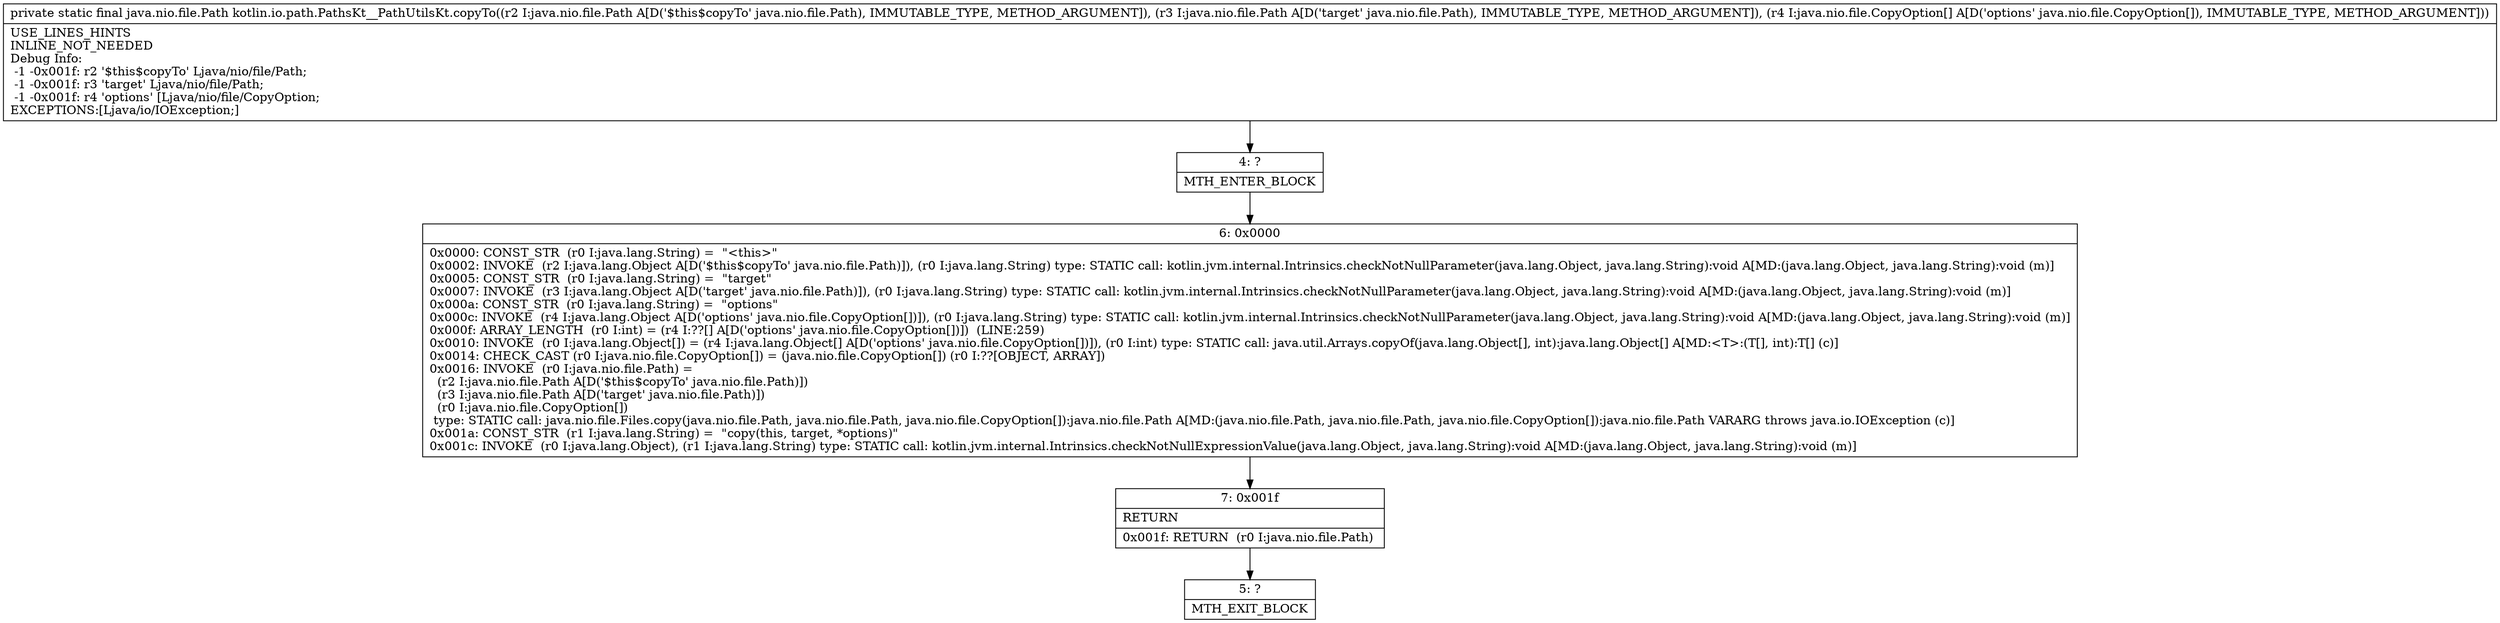 digraph "CFG forkotlin.io.path.PathsKt__PathUtilsKt.copyTo(Ljava\/nio\/file\/Path;Ljava\/nio\/file\/Path;[Ljava\/nio\/file\/CopyOption;)Ljava\/nio\/file\/Path;" {
Node_4 [shape=record,label="{4\:\ ?|MTH_ENTER_BLOCK\l}"];
Node_6 [shape=record,label="{6\:\ 0x0000|0x0000: CONST_STR  (r0 I:java.lang.String) =  \"\<this\>\" \l0x0002: INVOKE  (r2 I:java.lang.Object A[D('$this$copyTo' java.nio.file.Path)]), (r0 I:java.lang.String) type: STATIC call: kotlin.jvm.internal.Intrinsics.checkNotNullParameter(java.lang.Object, java.lang.String):void A[MD:(java.lang.Object, java.lang.String):void (m)]\l0x0005: CONST_STR  (r0 I:java.lang.String) =  \"target\" \l0x0007: INVOKE  (r3 I:java.lang.Object A[D('target' java.nio.file.Path)]), (r0 I:java.lang.String) type: STATIC call: kotlin.jvm.internal.Intrinsics.checkNotNullParameter(java.lang.Object, java.lang.String):void A[MD:(java.lang.Object, java.lang.String):void (m)]\l0x000a: CONST_STR  (r0 I:java.lang.String) =  \"options\" \l0x000c: INVOKE  (r4 I:java.lang.Object A[D('options' java.nio.file.CopyOption[])]), (r0 I:java.lang.String) type: STATIC call: kotlin.jvm.internal.Intrinsics.checkNotNullParameter(java.lang.Object, java.lang.String):void A[MD:(java.lang.Object, java.lang.String):void (m)]\l0x000f: ARRAY_LENGTH  (r0 I:int) = (r4 I:??[] A[D('options' java.nio.file.CopyOption[])])  (LINE:259)\l0x0010: INVOKE  (r0 I:java.lang.Object[]) = (r4 I:java.lang.Object[] A[D('options' java.nio.file.CopyOption[])]), (r0 I:int) type: STATIC call: java.util.Arrays.copyOf(java.lang.Object[], int):java.lang.Object[] A[MD:\<T\>:(T[], int):T[] (c)]\l0x0014: CHECK_CAST (r0 I:java.nio.file.CopyOption[]) = (java.nio.file.CopyOption[]) (r0 I:??[OBJECT, ARRAY]) \l0x0016: INVOKE  (r0 I:java.nio.file.Path) = \l  (r2 I:java.nio.file.Path A[D('$this$copyTo' java.nio.file.Path)])\l  (r3 I:java.nio.file.Path A[D('target' java.nio.file.Path)])\l  (r0 I:java.nio.file.CopyOption[])\l type: STATIC call: java.nio.file.Files.copy(java.nio.file.Path, java.nio.file.Path, java.nio.file.CopyOption[]):java.nio.file.Path A[MD:(java.nio.file.Path, java.nio.file.Path, java.nio.file.CopyOption[]):java.nio.file.Path VARARG throws java.io.IOException (c)]\l0x001a: CONST_STR  (r1 I:java.lang.String) =  \"copy(this, target, *options)\" \l0x001c: INVOKE  (r0 I:java.lang.Object), (r1 I:java.lang.String) type: STATIC call: kotlin.jvm.internal.Intrinsics.checkNotNullExpressionValue(java.lang.Object, java.lang.String):void A[MD:(java.lang.Object, java.lang.String):void (m)]\l}"];
Node_7 [shape=record,label="{7\:\ 0x001f|RETURN\l|0x001f: RETURN  (r0 I:java.nio.file.Path) \l}"];
Node_5 [shape=record,label="{5\:\ ?|MTH_EXIT_BLOCK\l}"];
MethodNode[shape=record,label="{private static final java.nio.file.Path kotlin.io.path.PathsKt__PathUtilsKt.copyTo((r2 I:java.nio.file.Path A[D('$this$copyTo' java.nio.file.Path), IMMUTABLE_TYPE, METHOD_ARGUMENT]), (r3 I:java.nio.file.Path A[D('target' java.nio.file.Path), IMMUTABLE_TYPE, METHOD_ARGUMENT]), (r4 I:java.nio.file.CopyOption[] A[D('options' java.nio.file.CopyOption[]), IMMUTABLE_TYPE, METHOD_ARGUMENT]))  | USE_LINES_HINTS\lINLINE_NOT_NEEDED\lDebug Info:\l  \-1 \-0x001f: r2 '$this$copyTo' Ljava\/nio\/file\/Path;\l  \-1 \-0x001f: r3 'target' Ljava\/nio\/file\/Path;\l  \-1 \-0x001f: r4 'options' [Ljava\/nio\/file\/CopyOption;\lEXCEPTIONS:[Ljava\/io\/IOException;]\l}"];
MethodNode -> Node_4;Node_4 -> Node_6;
Node_6 -> Node_7;
Node_7 -> Node_5;
}

